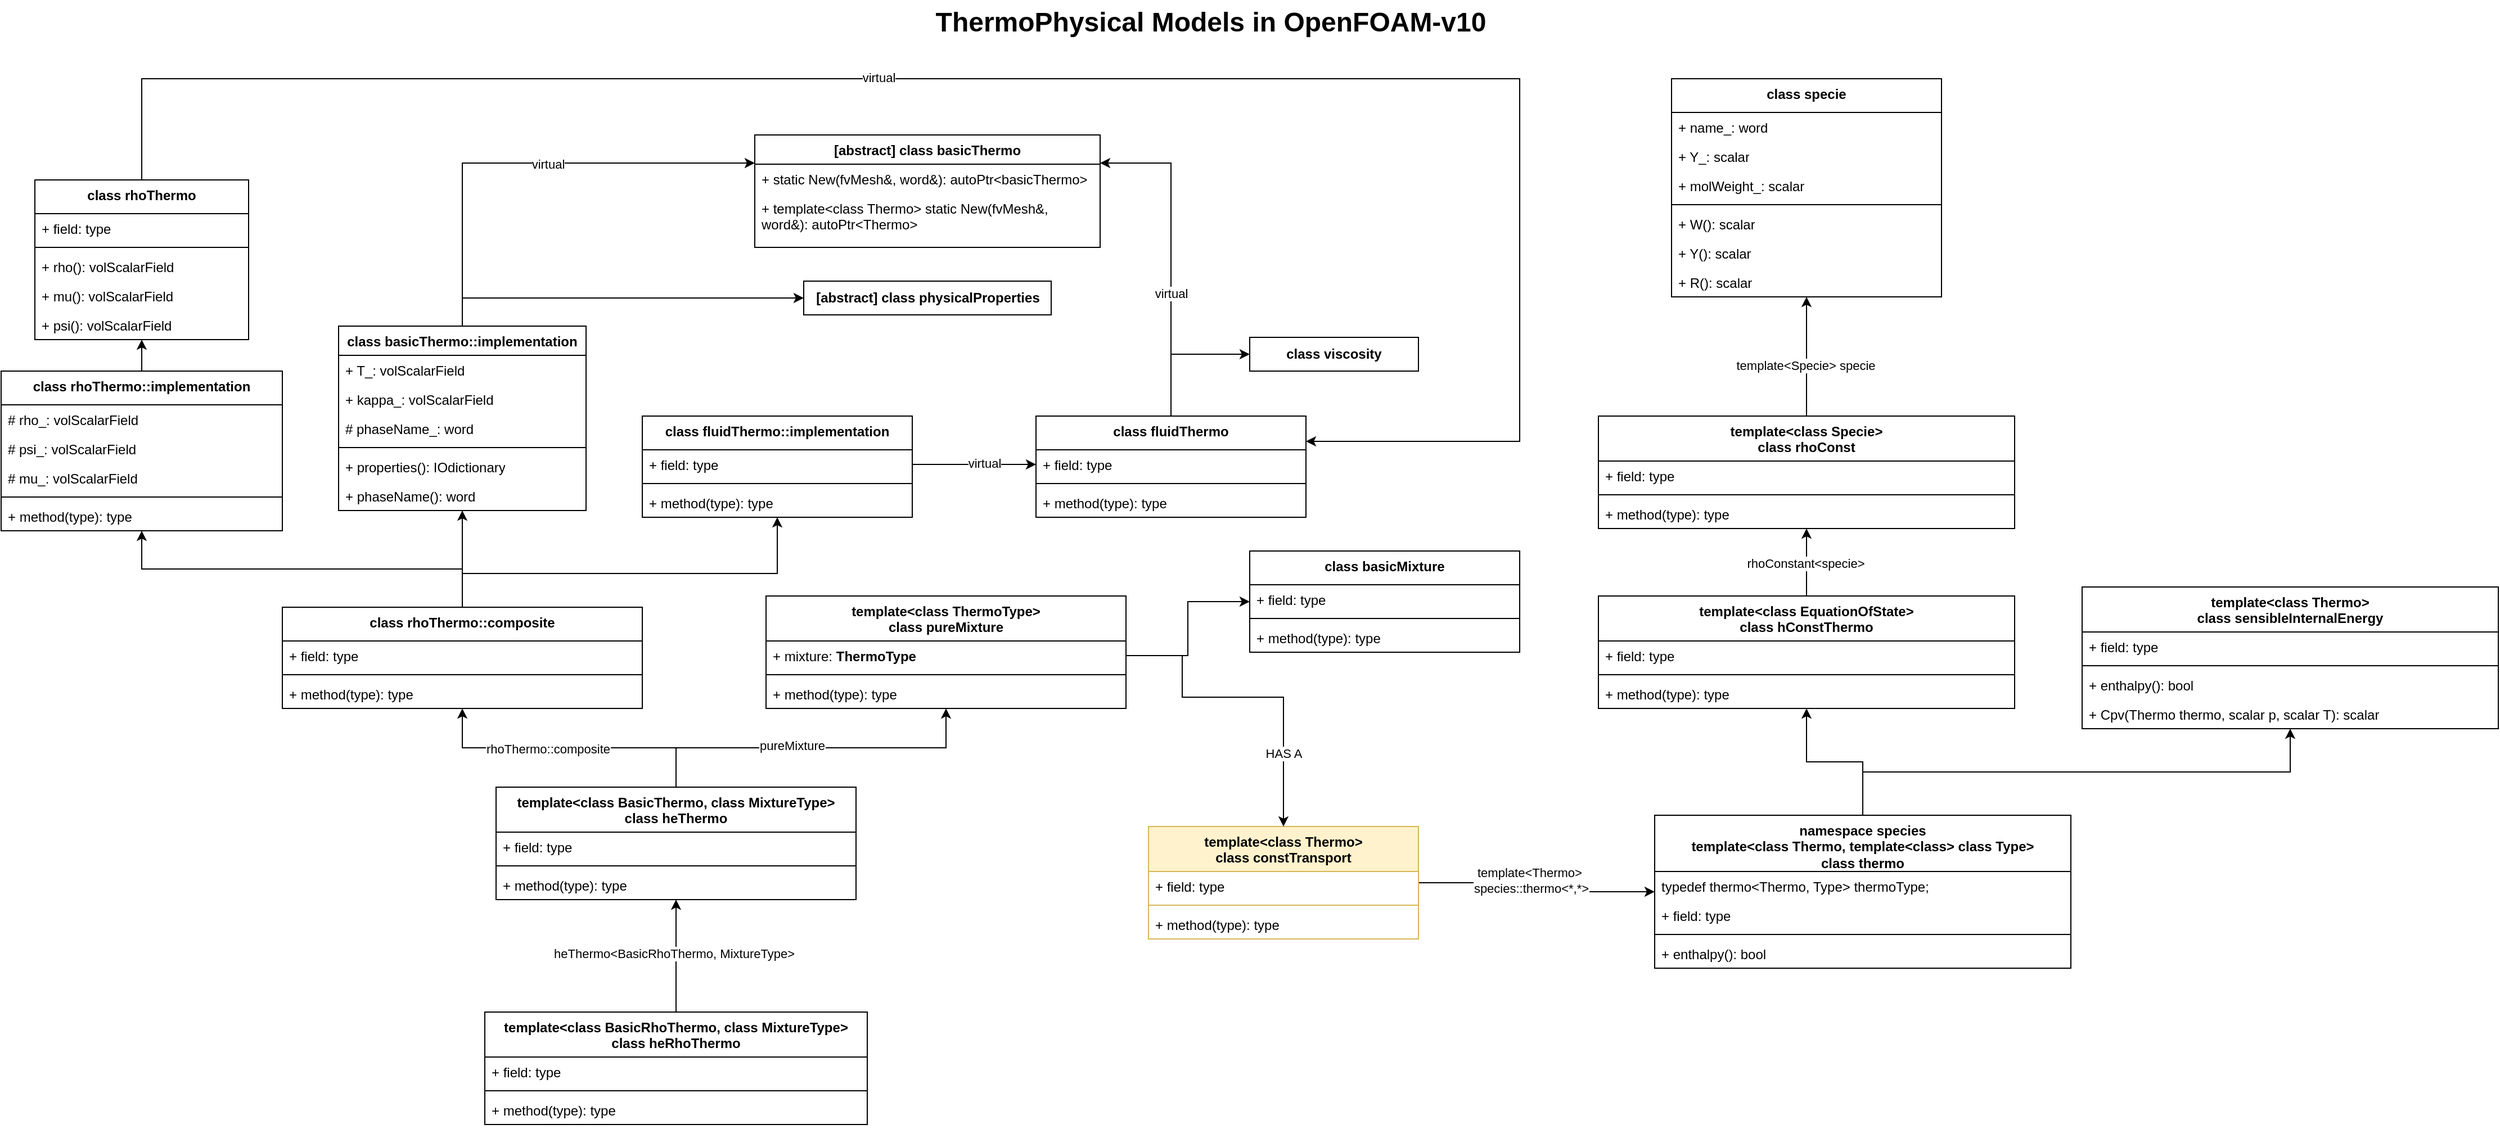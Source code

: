 <mxfile version="27.1.6" pages="2">
  <diagram name="Page-1" id="929967ad-93f9-6ef4-fab6-5d389245f69c">
    <mxGraphModel dx="3581.5" dy="999" grid="1" gridSize="10" guides="1" tooltips="1" connect="1" arrows="1" fold="1" page="1" pageScale="1.5" pageWidth="1169" pageHeight="826" background="none" math="0" shadow="0">
      <root>
        <mxCell id="0" style=";html=1;" />
        <mxCell id="1" style=";html=1;" parent="0" />
        <mxCell id="1672d66443f91eb5-23" value="ThermoPhysical Models in OpenFOAM-v10" style="text;strokeColor=none;fillColor=none;html=1;fontSize=24;fontStyle=1;verticalAlign=middle;align=center;" parent="1" vertex="1">
          <mxGeometry x="120" y="40" width="1510" height="40" as="geometry" />
        </mxCell>
        <mxCell id="pPJwcBT-VZS1vUnsElvL-1" value="[abstract] class basicThermo" style="swimlane;fontStyle=1;align=center;verticalAlign=top;childLayout=stackLayout;horizontal=1;startSize=26;horizontalStack=0;resizeParent=1;resizeParentMax=0;resizeLast=0;collapsible=1;marginBottom=0;whiteSpace=wrap;html=1;" parent="1" vertex="1">
          <mxGeometry x="470" y="160" width="307" height="100" as="geometry">
            <mxRectangle x="797" y="150" width="140" height="30" as="alternateBounds" />
          </mxGeometry>
        </mxCell>
        <mxCell id="pPJwcBT-VZS1vUnsElvL-4" value="+ static New(fvMesh&amp;amp;, word&amp;amp;): autoPtr&amp;lt;basicThermo&amp;gt;" style="text;strokeColor=none;fillColor=none;align=left;verticalAlign=top;spacingLeft=4;spacingRight=4;overflow=hidden;rotatable=0;points=[[0,0.5],[1,0.5]];portConstraint=eastwest;whiteSpace=wrap;html=1;" parent="pPJwcBT-VZS1vUnsElvL-1" vertex="1">
          <mxGeometry y="26" width="307" height="26" as="geometry" />
        </mxCell>
        <mxCell id="pPJwcBT-VZS1vUnsElvL-18" value="+ template&amp;lt;class Thermo&amp;gt; static New(fvMesh&amp;amp;, word&amp;amp;): autoPtr&amp;lt;Thermo&amp;gt;" style="text;strokeColor=none;fillColor=none;align=left;verticalAlign=top;spacingLeft=4;spacingRight=4;overflow=hidden;rotatable=0;points=[[0,0.5],[1,0.5]];portConstraint=eastwest;whiteSpace=wrap;html=1;" parent="pPJwcBT-VZS1vUnsElvL-1" vertex="1">
          <mxGeometry y="52" width="307" height="48" as="geometry" />
        </mxCell>
        <mxCell id="pPJwcBT-VZS1vUnsElvL-16" style="edgeStyle=orthogonalEdgeStyle;rounded=0;orthogonalLoop=1;jettySize=auto;html=1;exitX=0.5;exitY=0;exitDx=0;exitDy=0;entryX=0;entryY=0.5;entryDx=0;entryDy=0;" parent="1" source="pPJwcBT-VZS1vUnsElvL-8" target="pPJwcBT-VZS1vUnsElvL-15" edge="1">
          <mxGeometry relative="1" as="geometry" />
        </mxCell>
        <mxCell id="pPJwcBT-VZS1vUnsElvL-8" value="class basicThermo::implementation" style="swimlane;fontStyle=1;align=center;verticalAlign=top;childLayout=stackLayout;horizontal=1;startSize=26;horizontalStack=0;resizeParent=1;resizeParentMax=0;resizeLast=0;collapsible=1;marginBottom=0;whiteSpace=wrap;html=1;" parent="1" vertex="1">
          <mxGeometry x="100" y="330" width="220" height="164" as="geometry">
            <mxRectangle x="797" y="150" width="140" height="30" as="alternateBounds" />
          </mxGeometry>
        </mxCell>
        <mxCell id="pPJwcBT-VZS1vUnsElvL-9" value="+ T_: volScalarField" style="text;strokeColor=none;fillColor=none;align=left;verticalAlign=top;spacingLeft=4;spacingRight=4;overflow=hidden;rotatable=0;points=[[0,0.5],[1,0.5]];portConstraint=eastwest;whiteSpace=wrap;html=1;" parent="pPJwcBT-VZS1vUnsElvL-8" vertex="1">
          <mxGeometry y="26" width="220" height="26" as="geometry" />
        </mxCell>
        <mxCell id="pPJwcBT-VZS1vUnsElvL-10" value="+ kappa_: volScalarField" style="text;strokeColor=none;fillColor=none;align=left;verticalAlign=top;spacingLeft=4;spacingRight=4;overflow=hidden;rotatable=0;points=[[0,0.5],[1,0.5]];portConstraint=eastwest;whiteSpace=wrap;html=1;" parent="pPJwcBT-VZS1vUnsElvL-8" vertex="1">
          <mxGeometry y="52" width="220" height="26" as="geometry" />
        </mxCell>
        <mxCell id="pPJwcBT-VZS1vUnsElvL-11" value="# phaseName_: word" style="text;strokeColor=none;fillColor=none;align=left;verticalAlign=top;spacingLeft=4;spacingRight=4;overflow=hidden;rotatable=0;points=[[0,0.5],[1,0.5]];portConstraint=eastwest;whiteSpace=wrap;html=1;" parent="pPJwcBT-VZS1vUnsElvL-8" vertex="1">
          <mxGeometry y="78" width="220" height="26" as="geometry" />
        </mxCell>
        <mxCell id="pPJwcBT-VZS1vUnsElvL-12" value="" style="line;strokeWidth=1;fillColor=none;align=left;verticalAlign=middle;spacingTop=-1;spacingLeft=3;spacingRight=3;rotatable=0;labelPosition=right;points=[];portConstraint=eastwest;strokeColor=inherit;" parent="pPJwcBT-VZS1vUnsElvL-8" vertex="1">
          <mxGeometry y="104" width="220" height="8" as="geometry" />
        </mxCell>
        <mxCell id="pPJwcBT-VZS1vUnsElvL-13" value="+ properties(): IOdictionary" style="text;strokeColor=none;fillColor=none;align=left;verticalAlign=top;spacingLeft=4;spacingRight=4;overflow=hidden;rotatable=0;points=[[0,0.5],[1,0.5]];portConstraint=eastwest;whiteSpace=wrap;html=1;" parent="pPJwcBT-VZS1vUnsElvL-8" vertex="1">
          <mxGeometry y="112" width="220" height="26" as="geometry" />
        </mxCell>
        <mxCell id="pPJwcBT-VZS1vUnsElvL-17" value="+ phaseName(): word" style="text;strokeColor=none;fillColor=none;align=left;verticalAlign=top;spacingLeft=4;spacingRight=4;overflow=hidden;rotatable=0;points=[[0,0.5],[1,0.5]];portConstraint=eastwest;whiteSpace=wrap;html=1;" parent="pPJwcBT-VZS1vUnsElvL-8" vertex="1">
          <mxGeometry y="138" width="220" height="26" as="geometry" />
        </mxCell>
        <mxCell id="pPJwcBT-VZS1vUnsElvL-15" value="&lt;b&gt;[abstract] class physicalProperties&lt;/b&gt;" style="html=1;whiteSpace=wrap;" parent="1" vertex="1">
          <mxGeometry x="513.5" y="290" width="220" height="30" as="geometry" />
        </mxCell>
        <mxCell id="pPJwcBT-VZS1vUnsElvL-27" style="edgeStyle=orthogonalEdgeStyle;rounded=0;orthogonalLoop=1;jettySize=auto;html=1;exitX=0.5;exitY=0;exitDx=0;exitDy=0;" parent="1" source="pPJwcBT-VZS1vUnsElvL-19" target="pPJwcBT-VZS1vUnsElvL-23" edge="1">
          <mxGeometry relative="1" as="geometry" />
        </mxCell>
        <mxCell id="pPJwcBT-VZS1vUnsElvL-28" value="heThermo&amp;lt;BasicRhoThermo, MixtureType&amp;gt;" style="edgeLabel;html=1;align=center;verticalAlign=middle;resizable=0;points=[];" parent="pPJwcBT-VZS1vUnsElvL-27" vertex="1" connectable="0">
          <mxGeometry x="0.063" y="2" relative="1" as="geometry">
            <mxPoint y="1" as="offset" />
          </mxGeometry>
        </mxCell>
        <mxCell id="pPJwcBT-VZS1vUnsElvL-19" value="&lt;div&gt;template&amp;lt;class BasicRhoThermo, class MixtureType&amp;gt;&lt;/div&gt;&lt;div&gt;class heRhoThermo&lt;/div&gt;" style="swimlane;fontStyle=1;align=center;verticalAlign=top;childLayout=stackLayout;horizontal=1;startSize=40;horizontalStack=0;resizeParent=1;resizeParentMax=0;resizeLast=0;collapsible=1;marginBottom=0;whiteSpace=wrap;html=1;" parent="1" vertex="1">
          <mxGeometry x="230" y="940" width="340" height="100" as="geometry" />
        </mxCell>
        <mxCell id="pPJwcBT-VZS1vUnsElvL-20" value="+ field: type" style="text;strokeColor=none;fillColor=none;align=left;verticalAlign=top;spacingLeft=4;spacingRight=4;overflow=hidden;rotatable=0;points=[[0,0.5],[1,0.5]];portConstraint=eastwest;whiteSpace=wrap;html=1;" parent="pPJwcBT-VZS1vUnsElvL-19" vertex="1">
          <mxGeometry y="40" width="340" height="26" as="geometry" />
        </mxCell>
        <mxCell id="pPJwcBT-VZS1vUnsElvL-21" value="" style="line;strokeWidth=1;fillColor=none;align=left;verticalAlign=middle;spacingTop=-1;spacingLeft=3;spacingRight=3;rotatable=0;labelPosition=right;points=[];portConstraint=eastwest;strokeColor=inherit;" parent="pPJwcBT-VZS1vUnsElvL-19" vertex="1">
          <mxGeometry y="66" width="340" height="8" as="geometry" />
        </mxCell>
        <mxCell id="pPJwcBT-VZS1vUnsElvL-22" value="+ method(type): type" style="text;strokeColor=none;fillColor=none;align=left;verticalAlign=top;spacingLeft=4;spacingRight=4;overflow=hidden;rotatable=0;points=[[0,0.5],[1,0.5]];portConstraint=eastwest;whiteSpace=wrap;html=1;" parent="pPJwcBT-VZS1vUnsElvL-19" vertex="1">
          <mxGeometry y="74" width="340" height="26" as="geometry" />
        </mxCell>
        <mxCell id="pPJwcBT-VZS1vUnsElvL-33" style="edgeStyle=orthogonalEdgeStyle;rounded=0;orthogonalLoop=1;jettySize=auto;html=1;exitX=0.5;exitY=0;exitDx=0;exitDy=0;" parent="1" source="pPJwcBT-VZS1vUnsElvL-23" target="pPJwcBT-VZS1vUnsElvL-29" edge="1">
          <mxGeometry relative="1" as="geometry" />
        </mxCell>
        <mxCell id="pPJwcBT-VZS1vUnsElvL-34" value="pureMixture" style="edgeLabel;html=1;align=center;verticalAlign=middle;resizable=0;points=[];" parent="pPJwcBT-VZS1vUnsElvL-33" vertex="1" connectable="0">
          <mxGeometry x="-0.111" y="2" relative="1" as="geometry">
            <mxPoint as="offset" />
          </mxGeometry>
        </mxCell>
        <mxCell id="pPJwcBT-VZS1vUnsElvL-39" style="edgeStyle=orthogonalEdgeStyle;rounded=0;orthogonalLoop=1;jettySize=auto;html=1;exitX=0.5;exitY=0;exitDx=0;exitDy=0;" parent="1" source="pPJwcBT-VZS1vUnsElvL-23" target="pPJwcBT-VZS1vUnsElvL-35" edge="1">
          <mxGeometry relative="1" as="geometry" />
        </mxCell>
        <mxCell id="pPJwcBT-VZS1vUnsElvL-40" value="rhoThermo::composite" style="edgeLabel;html=1;align=center;verticalAlign=middle;resizable=0;points=[];" parent="pPJwcBT-VZS1vUnsElvL-39" vertex="1" connectable="0">
          <mxGeometry x="0.147" y="1" relative="1" as="geometry">
            <mxPoint as="offset" />
          </mxGeometry>
        </mxCell>
        <mxCell id="pPJwcBT-VZS1vUnsElvL-23" value="&lt;div&gt;template&amp;lt;class BasicThermo, class MixtureType&amp;gt;&lt;/div&gt;&lt;div&gt;class heThermo&lt;/div&gt;" style="swimlane;fontStyle=1;align=center;verticalAlign=top;childLayout=stackLayout;horizontal=1;startSize=40;horizontalStack=0;resizeParent=1;resizeParentMax=0;resizeLast=0;collapsible=1;marginBottom=0;whiteSpace=wrap;html=1;" parent="1" vertex="1">
          <mxGeometry x="240" y="740" width="320" height="100" as="geometry" />
        </mxCell>
        <mxCell id="pPJwcBT-VZS1vUnsElvL-24" value="+ field: type" style="text;strokeColor=none;fillColor=none;align=left;verticalAlign=top;spacingLeft=4;spacingRight=4;overflow=hidden;rotatable=0;points=[[0,0.5],[1,0.5]];portConstraint=eastwest;whiteSpace=wrap;html=1;" parent="pPJwcBT-VZS1vUnsElvL-23" vertex="1">
          <mxGeometry y="40" width="320" height="26" as="geometry" />
        </mxCell>
        <mxCell id="pPJwcBT-VZS1vUnsElvL-25" value="" style="line;strokeWidth=1;fillColor=none;align=left;verticalAlign=middle;spacingTop=-1;spacingLeft=3;spacingRight=3;rotatable=0;labelPosition=right;points=[];portConstraint=eastwest;strokeColor=inherit;" parent="pPJwcBT-VZS1vUnsElvL-23" vertex="1">
          <mxGeometry y="66" width="320" height="8" as="geometry" />
        </mxCell>
        <mxCell id="pPJwcBT-VZS1vUnsElvL-26" value="+ method(type): type" style="text;strokeColor=none;fillColor=none;align=left;verticalAlign=top;spacingLeft=4;spacingRight=4;overflow=hidden;rotatable=0;points=[[0,0.5],[1,0.5]];portConstraint=eastwest;whiteSpace=wrap;html=1;" parent="pPJwcBT-VZS1vUnsElvL-23" vertex="1">
          <mxGeometry y="74" width="320" height="26" as="geometry" />
        </mxCell>
        <mxCell id="pPJwcBT-VZS1vUnsElvL-29" value="&lt;div&gt;template&amp;lt;class ThermoType&amp;gt;&lt;/div&gt;&lt;div&gt;class pureMixture&lt;/div&gt;" style="swimlane;fontStyle=1;align=center;verticalAlign=top;childLayout=stackLayout;horizontal=1;startSize=40;horizontalStack=0;resizeParent=1;resizeParentMax=0;resizeLast=0;collapsible=1;marginBottom=0;whiteSpace=wrap;html=1;" parent="1" vertex="1">
          <mxGeometry x="480" y="570" width="320" height="100" as="geometry" />
        </mxCell>
        <mxCell id="pPJwcBT-VZS1vUnsElvL-30" value="+ mixture: &lt;b&gt;ThermoType&lt;/b&gt;" style="text;strokeColor=none;fillColor=none;align=left;verticalAlign=top;spacingLeft=4;spacingRight=4;overflow=hidden;rotatable=0;points=[[0,0.5],[1,0.5]];portConstraint=eastwest;whiteSpace=wrap;html=1;" parent="pPJwcBT-VZS1vUnsElvL-29" vertex="1">
          <mxGeometry y="40" width="320" height="26" as="geometry" />
        </mxCell>
        <mxCell id="pPJwcBT-VZS1vUnsElvL-31" value="" style="line;strokeWidth=1;fillColor=none;align=left;verticalAlign=middle;spacingTop=-1;spacingLeft=3;spacingRight=3;rotatable=0;labelPosition=right;points=[];portConstraint=eastwest;strokeColor=inherit;" parent="pPJwcBT-VZS1vUnsElvL-29" vertex="1">
          <mxGeometry y="66" width="320" height="8" as="geometry" />
        </mxCell>
        <mxCell id="pPJwcBT-VZS1vUnsElvL-32" value="+ method(type): type" style="text;strokeColor=none;fillColor=none;align=left;verticalAlign=top;spacingLeft=4;spacingRight=4;overflow=hidden;rotatable=0;points=[[0,0.5],[1,0.5]];portConstraint=eastwest;whiteSpace=wrap;html=1;" parent="pPJwcBT-VZS1vUnsElvL-29" vertex="1">
          <mxGeometry y="74" width="320" height="26" as="geometry" />
        </mxCell>
        <mxCell id="pPJwcBT-VZS1vUnsElvL-50" value="" style="edgeStyle=orthogonalEdgeStyle;rounded=0;orthogonalLoop=1;jettySize=auto;html=1;" parent="1" source="pPJwcBT-VZS1vUnsElvL-35" target="pPJwcBT-VZS1vUnsElvL-8" edge="1">
          <mxGeometry relative="1" as="geometry">
            <mxPoint x="210" y="500.0" as="targetPoint" />
          </mxGeometry>
        </mxCell>
        <mxCell id="pPJwcBT-VZS1vUnsElvL-65" style="edgeStyle=orthogonalEdgeStyle;rounded=0;orthogonalLoop=1;jettySize=auto;html=1;exitX=0.5;exitY=0;exitDx=0;exitDy=0;" parent="1" source="pPJwcBT-VZS1vUnsElvL-35" target="pPJwcBT-VZS1vUnsElvL-61" edge="1">
          <mxGeometry relative="1" as="geometry" />
        </mxCell>
        <mxCell id="pPJwcBT-VZS1vUnsElvL-92" style="edgeStyle=orthogonalEdgeStyle;rounded=0;orthogonalLoop=1;jettySize=auto;html=1;exitX=0.5;exitY=0;exitDx=0;exitDy=0;" parent="1" source="pPJwcBT-VZS1vUnsElvL-35" target="pPJwcBT-VZS1vUnsElvL-57" edge="1">
          <mxGeometry relative="1" as="geometry">
            <Array as="points">
              <mxPoint x="210" y="550" />
              <mxPoint x="490" y="550" />
            </Array>
          </mxGeometry>
        </mxCell>
        <mxCell id="pPJwcBT-VZS1vUnsElvL-35" value="&lt;div&gt;&lt;span style=&quot;background-color: transparent; color: light-dark(rgb(0, 0, 0), rgb(255, 255, 255));&quot;&gt;class rhoThermo::composite&lt;/span&gt;&lt;/div&gt;" style="swimlane;fontStyle=1;align=center;verticalAlign=top;childLayout=stackLayout;horizontal=1;startSize=30;horizontalStack=0;resizeParent=1;resizeParentMax=0;resizeLast=0;collapsible=1;marginBottom=0;whiteSpace=wrap;html=1;" parent="1" vertex="1">
          <mxGeometry x="50" y="580" width="320" height="90" as="geometry" />
        </mxCell>
        <mxCell id="pPJwcBT-VZS1vUnsElvL-36" value="+ field: type" style="text;strokeColor=none;fillColor=none;align=left;verticalAlign=top;spacingLeft=4;spacingRight=4;overflow=hidden;rotatable=0;points=[[0,0.5],[1,0.5]];portConstraint=eastwest;whiteSpace=wrap;html=1;" parent="pPJwcBT-VZS1vUnsElvL-35" vertex="1">
          <mxGeometry y="30" width="320" height="26" as="geometry" />
        </mxCell>
        <mxCell id="pPJwcBT-VZS1vUnsElvL-37" value="" style="line;strokeWidth=1;fillColor=none;align=left;verticalAlign=middle;spacingTop=-1;spacingLeft=3;spacingRight=3;rotatable=0;labelPosition=right;points=[];portConstraint=eastwest;strokeColor=inherit;" parent="pPJwcBT-VZS1vUnsElvL-35" vertex="1">
          <mxGeometry y="56" width="320" height="8" as="geometry" />
        </mxCell>
        <mxCell id="pPJwcBT-VZS1vUnsElvL-38" value="+ method(type): type" style="text;strokeColor=none;fillColor=none;align=left;verticalAlign=top;spacingLeft=4;spacingRight=4;overflow=hidden;rotatable=0;points=[[0,0.5],[1,0.5]];portConstraint=eastwest;whiteSpace=wrap;html=1;" parent="pPJwcBT-VZS1vUnsElvL-35" vertex="1">
          <mxGeometry y="64" width="320" height="26" as="geometry" />
        </mxCell>
        <mxCell id="pPJwcBT-VZS1vUnsElvL-57" value="&lt;div&gt;&lt;span style=&quot;background-color: transparent; color: light-dark(rgb(0, 0, 0), rgb(255, 255, 255));&quot;&gt;class fluidThermo::implementation&lt;/span&gt;&lt;/div&gt;" style="swimlane;fontStyle=1;align=center;verticalAlign=top;childLayout=stackLayout;horizontal=1;startSize=30;horizontalStack=0;resizeParent=1;resizeParentMax=0;resizeLast=0;collapsible=1;marginBottom=0;whiteSpace=wrap;html=1;" parent="1" vertex="1">
          <mxGeometry x="370" y="410" width="240" height="90" as="geometry" />
        </mxCell>
        <mxCell id="pPJwcBT-VZS1vUnsElvL-58" value="+ field: type" style="text;strokeColor=none;fillColor=none;align=left;verticalAlign=top;spacingLeft=4;spacingRight=4;overflow=hidden;rotatable=0;points=[[0,0.5],[1,0.5]];portConstraint=eastwest;whiteSpace=wrap;html=1;" parent="pPJwcBT-VZS1vUnsElvL-57" vertex="1">
          <mxGeometry y="30" width="240" height="26" as="geometry" />
        </mxCell>
        <mxCell id="pPJwcBT-VZS1vUnsElvL-59" value="" style="line;strokeWidth=1;fillColor=none;align=left;verticalAlign=middle;spacingTop=-1;spacingLeft=3;spacingRight=3;rotatable=0;labelPosition=right;points=[];portConstraint=eastwest;strokeColor=inherit;" parent="pPJwcBT-VZS1vUnsElvL-57" vertex="1">
          <mxGeometry y="56" width="240" height="8" as="geometry" />
        </mxCell>
        <mxCell id="pPJwcBT-VZS1vUnsElvL-60" value="+ method(type): type" style="text;strokeColor=none;fillColor=none;align=left;verticalAlign=top;spacingLeft=4;spacingRight=4;overflow=hidden;rotatable=0;points=[[0,0.5],[1,0.5]];portConstraint=eastwest;whiteSpace=wrap;html=1;" parent="pPJwcBT-VZS1vUnsElvL-57" vertex="1">
          <mxGeometry y="64" width="240" height="26" as="geometry" />
        </mxCell>
        <mxCell id="pPJwcBT-VZS1vUnsElvL-70" value="" style="edgeStyle=orthogonalEdgeStyle;rounded=0;orthogonalLoop=1;jettySize=auto;html=1;" parent="1" source="pPJwcBT-VZS1vUnsElvL-61" target="pPJwcBT-VZS1vUnsElvL-66" edge="1">
          <mxGeometry relative="1" as="geometry" />
        </mxCell>
        <mxCell id="pPJwcBT-VZS1vUnsElvL-61" value="&lt;div&gt;&lt;span style=&quot;background-color: transparent; color: light-dark(rgb(0, 0, 0), rgb(255, 255, 255));&quot;&gt;class rhoThermo::implementation&lt;/span&gt;&lt;/div&gt;" style="swimlane;fontStyle=1;align=center;verticalAlign=top;childLayout=stackLayout;horizontal=1;startSize=30;horizontalStack=0;resizeParent=1;resizeParentMax=0;resizeLast=0;collapsible=1;marginBottom=0;whiteSpace=wrap;html=1;" parent="1" vertex="1">
          <mxGeometry x="-200" y="370" width="250" height="142" as="geometry" />
        </mxCell>
        <mxCell id="pPJwcBT-VZS1vUnsElvL-73" value="# rho_: volScalarField" style="text;strokeColor=none;fillColor=none;align=left;verticalAlign=top;spacingLeft=4;spacingRight=4;overflow=hidden;rotatable=0;points=[[0,0.5],[1,0.5]];portConstraint=eastwest;whiteSpace=wrap;html=1;" parent="pPJwcBT-VZS1vUnsElvL-61" vertex="1">
          <mxGeometry y="30" width="250" height="26" as="geometry" />
        </mxCell>
        <mxCell id="pPJwcBT-VZS1vUnsElvL-74" value="# psi_: volScalarField" style="text;strokeColor=none;fillColor=none;align=left;verticalAlign=top;spacingLeft=4;spacingRight=4;overflow=hidden;rotatable=0;points=[[0,0.5],[1,0.5]];portConstraint=eastwest;whiteSpace=wrap;html=1;" parent="pPJwcBT-VZS1vUnsElvL-61" vertex="1">
          <mxGeometry y="56" width="250" height="26" as="geometry" />
        </mxCell>
        <mxCell id="pPJwcBT-VZS1vUnsElvL-62" value="# mu_: volScalarField" style="text;strokeColor=none;fillColor=none;align=left;verticalAlign=top;spacingLeft=4;spacingRight=4;overflow=hidden;rotatable=0;points=[[0,0.5],[1,0.5]];portConstraint=eastwest;whiteSpace=wrap;html=1;" parent="pPJwcBT-VZS1vUnsElvL-61" vertex="1">
          <mxGeometry y="82" width="250" height="26" as="geometry" />
        </mxCell>
        <mxCell id="pPJwcBT-VZS1vUnsElvL-63" value="" style="line;strokeWidth=1;fillColor=none;align=left;verticalAlign=middle;spacingTop=-1;spacingLeft=3;spacingRight=3;rotatable=0;labelPosition=right;points=[];portConstraint=eastwest;strokeColor=inherit;" parent="pPJwcBT-VZS1vUnsElvL-61" vertex="1">
          <mxGeometry y="108" width="250" height="8" as="geometry" />
        </mxCell>
        <mxCell id="pPJwcBT-VZS1vUnsElvL-64" value="+ method(type): type" style="text;strokeColor=none;fillColor=none;align=left;verticalAlign=top;spacingLeft=4;spacingRight=4;overflow=hidden;rotatable=0;points=[[0,0.5],[1,0.5]];portConstraint=eastwest;whiteSpace=wrap;html=1;" parent="pPJwcBT-VZS1vUnsElvL-61" vertex="1">
          <mxGeometry y="116" width="250" height="26" as="geometry" />
        </mxCell>
        <mxCell id="pPJwcBT-VZS1vUnsElvL-90" style="edgeStyle=orthogonalEdgeStyle;rounded=0;orthogonalLoop=1;jettySize=auto;html=1;exitX=0.5;exitY=0;exitDx=0;exitDy=0;entryX=1;entryY=0.25;entryDx=0;entryDy=0;" parent="1" source="pPJwcBT-VZS1vUnsElvL-66" target="pPJwcBT-VZS1vUnsElvL-77" edge="1">
          <mxGeometry relative="1" as="geometry">
            <Array as="points">
              <mxPoint x="-75" y="110" />
              <mxPoint x="1150" y="110" />
              <mxPoint x="1150" y="432" />
            </Array>
          </mxGeometry>
        </mxCell>
        <mxCell id="pPJwcBT-VZS1vUnsElvL-91" value="virtual" style="edgeLabel;html=1;align=center;verticalAlign=middle;resizable=0;points=[];" parent="pPJwcBT-VZS1vUnsElvL-90" vertex="1" connectable="0">
          <mxGeometry x="-0.185" y="1" relative="1" as="geometry">
            <mxPoint as="offset" />
          </mxGeometry>
        </mxCell>
        <mxCell id="pPJwcBT-VZS1vUnsElvL-66" value="&lt;div&gt;&lt;span style=&quot;background-color: transparent; color: light-dark(rgb(0, 0, 0), rgb(255, 255, 255));&quot;&gt;class rhoThermo&lt;/span&gt;&lt;/div&gt;" style="swimlane;fontStyle=1;align=center;verticalAlign=top;childLayout=stackLayout;horizontal=1;startSize=30;horizontalStack=0;resizeParent=1;resizeParentMax=0;resizeLast=0;collapsible=1;marginBottom=0;whiteSpace=wrap;html=1;" parent="1" vertex="1">
          <mxGeometry x="-170" y="200" width="190" height="142" as="geometry" />
        </mxCell>
        <mxCell id="pPJwcBT-VZS1vUnsElvL-67" value="+ field: type" style="text;strokeColor=none;fillColor=none;align=left;verticalAlign=top;spacingLeft=4;spacingRight=4;overflow=hidden;rotatable=0;points=[[0,0.5],[1,0.5]];portConstraint=eastwest;whiteSpace=wrap;html=1;" parent="pPJwcBT-VZS1vUnsElvL-66" vertex="1">
          <mxGeometry y="30" width="190" height="26" as="geometry" />
        </mxCell>
        <mxCell id="pPJwcBT-VZS1vUnsElvL-68" value="" style="line;strokeWidth=1;fillColor=none;align=left;verticalAlign=middle;spacingTop=-1;spacingLeft=3;spacingRight=3;rotatable=0;labelPosition=right;points=[];portConstraint=eastwest;strokeColor=inherit;" parent="pPJwcBT-VZS1vUnsElvL-66" vertex="1">
          <mxGeometry y="56" width="190" height="8" as="geometry" />
        </mxCell>
        <mxCell id="pPJwcBT-VZS1vUnsElvL-69" value="+ rho(): volScalarField" style="text;strokeColor=none;fillColor=none;align=left;verticalAlign=top;spacingLeft=4;spacingRight=4;overflow=hidden;rotatable=0;points=[[0,0.5],[1,0.5]];portConstraint=eastwest;whiteSpace=wrap;html=1;" parent="pPJwcBT-VZS1vUnsElvL-66" vertex="1">
          <mxGeometry y="64" width="190" height="26" as="geometry" />
        </mxCell>
        <mxCell id="pPJwcBT-VZS1vUnsElvL-71" value="+ mu(): volScalarField" style="text;strokeColor=none;fillColor=none;align=left;verticalAlign=top;spacingLeft=4;spacingRight=4;overflow=hidden;rotatable=0;points=[[0,0.5],[1,0.5]];portConstraint=eastwest;whiteSpace=wrap;html=1;" parent="pPJwcBT-VZS1vUnsElvL-66" vertex="1">
          <mxGeometry y="90" width="190" height="26" as="geometry" />
        </mxCell>
        <mxCell id="pPJwcBT-VZS1vUnsElvL-72" value="+ psi(): volScalarField" style="text;strokeColor=none;fillColor=none;align=left;verticalAlign=top;spacingLeft=4;spacingRight=4;overflow=hidden;rotatable=0;points=[[0,0.5],[1,0.5]];portConstraint=eastwest;whiteSpace=wrap;html=1;" parent="pPJwcBT-VZS1vUnsElvL-66" vertex="1">
          <mxGeometry y="116" width="190" height="26" as="geometry" />
        </mxCell>
        <mxCell id="pPJwcBT-VZS1vUnsElvL-75" style="edgeStyle=orthogonalEdgeStyle;rounded=0;orthogonalLoop=1;jettySize=auto;html=1;exitX=0.5;exitY=0;exitDx=0;exitDy=0;entryX=0;entryY=0.25;entryDx=0;entryDy=0;" parent="1" source="pPJwcBT-VZS1vUnsElvL-8" target="pPJwcBT-VZS1vUnsElvL-1" edge="1">
          <mxGeometry relative="1" as="geometry" />
        </mxCell>
        <mxCell id="pPJwcBT-VZS1vUnsElvL-76" value="virtual" style="edgeLabel;html=1;align=center;verticalAlign=middle;resizable=0;points=[];" parent="pPJwcBT-VZS1vUnsElvL-75" vertex="1" connectable="0">
          <mxGeometry x="0.083" y="-5" relative="1" as="geometry">
            <mxPoint x="1" y="-4" as="offset" />
          </mxGeometry>
        </mxCell>
        <mxCell id="pPJwcBT-VZS1vUnsElvL-83" style="edgeStyle=orthogonalEdgeStyle;rounded=0;orthogonalLoop=1;jettySize=auto;html=1;exitX=0.5;exitY=0;exitDx=0;exitDy=0;entryX=1;entryY=0.25;entryDx=0;entryDy=0;" parent="1" source="pPJwcBT-VZS1vUnsElvL-77" target="pPJwcBT-VZS1vUnsElvL-1" edge="1">
          <mxGeometry relative="1" as="geometry" />
        </mxCell>
        <mxCell id="pPJwcBT-VZS1vUnsElvL-84" value="virtual" style="edgeLabel;html=1;align=center;verticalAlign=middle;resizable=0;points=[];" parent="pPJwcBT-VZS1vUnsElvL-83" vertex="1" connectable="0">
          <mxGeometry x="-0.232" relative="1" as="geometry">
            <mxPoint y="1" as="offset" />
          </mxGeometry>
        </mxCell>
        <mxCell id="pPJwcBT-VZS1vUnsElvL-89" style="edgeStyle=orthogonalEdgeStyle;rounded=0;orthogonalLoop=1;jettySize=auto;html=1;exitX=0.5;exitY=0;exitDx=0;exitDy=0;entryX=0;entryY=0.5;entryDx=0;entryDy=0;" parent="1" source="pPJwcBT-VZS1vUnsElvL-77" target="pPJwcBT-VZS1vUnsElvL-86" edge="1">
          <mxGeometry relative="1" as="geometry" />
        </mxCell>
        <mxCell id="pPJwcBT-VZS1vUnsElvL-77" value="&lt;div&gt;&lt;span style=&quot;background-color: transparent; color: light-dark(rgb(0, 0, 0), rgb(255, 255, 255));&quot;&gt;class fluidThermo&lt;/span&gt;&lt;/div&gt;" style="swimlane;fontStyle=1;align=center;verticalAlign=top;childLayout=stackLayout;horizontal=1;startSize=30;horizontalStack=0;resizeParent=1;resizeParentMax=0;resizeLast=0;collapsible=1;marginBottom=0;whiteSpace=wrap;html=1;" parent="1" vertex="1">
          <mxGeometry x="720" y="410" width="240" height="90" as="geometry" />
        </mxCell>
        <mxCell id="pPJwcBT-VZS1vUnsElvL-78" value="+ field: type" style="text;strokeColor=none;fillColor=none;align=left;verticalAlign=top;spacingLeft=4;spacingRight=4;overflow=hidden;rotatable=0;points=[[0,0.5],[1,0.5]];portConstraint=eastwest;whiteSpace=wrap;html=1;" parent="pPJwcBT-VZS1vUnsElvL-77" vertex="1">
          <mxGeometry y="30" width="240" height="26" as="geometry" />
        </mxCell>
        <mxCell id="pPJwcBT-VZS1vUnsElvL-79" value="" style="line;strokeWidth=1;fillColor=none;align=left;verticalAlign=middle;spacingTop=-1;spacingLeft=3;spacingRight=3;rotatable=0;labelPosition=right;points=[];portConstraint=eastwest;strokeColor=inherit;" parent="pPJwcBT-VZS1vUnsElvL-77" vertex="1">
          <mxGeometry y="56" width="240" height="8" as="geometry" />
        </mxCell>
        <mxCell id="pPJwcBT-VZS1vUnsElvL-80" value="+ method(type): type" style="text;strokeColor=none;fillColor=none;align=left;verticalAlign=top;spacingLeft=4;spacingRight=4;overflow=hidden;rotatable=0;points=[[0,0.5],[1,0.5]];portConstraint=eastwest;whiteSpace=wrap;html=1;" parent="pPJwcBT-VZS1vUnsElvL-77" vertex="1">
          <mxGeometry y="64" width="240" height="26" as="geometry" />
        </mxCell>
        <mxCell id="pPJwcBT-VZS1vUnsElvL-81" style="edgeStyle=orthogonalEdgeStyle;rounded=0;orthogonalLoop=1;jettySize=auto;html=1;exitX=1;exitY=0.5;exitDx=0;exitDy=0;entryX=0;entryY=0.5;entryDx=0;entryDy=0;" parent="1" source="pPJwcBT-VZS1vUnsElvL-58" target="pPJwcBT-VZS1vUnsElvL-78" edge="1">
          <mxGeometry relative="1" as="geometry" />
        </mxCell>
        <mxCell id="pPJwcBT-VZS1vUnsElvL-82" value="virtual" style="edgeLabel;html=1;align=center;verticalAlign=middle;resizable=0;points=[];" parent="pPJwcBT-VZS1vUnsElvL-81" vertex="1" connectable="0">
          <mxGeometry x="0.161" y="1" relative="1" as="geometry">
            <mxPoint as="offset" />
          </mxGeometry>
        </mxCell>
        <mxCell id="pPJwcBT-VZS1vUnsElvL-86" value="&lt;b&gt;class viscosity&lt;/b&gt;" style="html=1;whiteSpace=wrap;" parent="1" vertex="1">
          <mxGeometry x="910" y="340" width="150" height="30" as="geometry" />
        </mxCell>
        <mxCell id="pPJwcBT-VZS1vUnsElvL-97" value="&lt;div&gt;&lt;span style=&quot;background-color: transparent; color: light-dark(rgb(0, 0, 0), rgb(255, 255, 255));&quot;&gt;class basicMixture&lt;/span&gt;&lt;/div&gt;" style="swimlane;fontStyle=1;align=center;verticalAlign=top;childLayout=stackLayout;horizontal=1;startSize=30;horizontalStack=0;resizeParent=1;resizeParentMax=0;resizeLast=0;collapsible=1;marginBottom=0;whiteSpace=wrap;html=1;" parent="1" vertex="1">
          <mxGeometry x="910" y="530" width="240" height="90" as="geometry" />
        </mxCell>
        <mxCell id="pPJwcBT-VZS1vUnsElvL-98" value="+ field: type" style="text;strokeColor=none;fillColor=none;align=left;verticalAlign=top;spacingLeft=4;spacingRight=4;overflow=hidden;rotatable=0;points=[[0,0.5],[1,0.5]];portConstraint=eastwest;whiteSpace=wrap;html=1;" parent="pPJwcBT-VZS1vUnsElvL-97" vertex="1">
          <mxGeometry y="30" width="240" height="26" as="geometry" />
        </mxCell>
        <mxCell id="pPJwcBT-VZS1vUnsElvL-99" value="" style="line;strokeWidth=1;fillColor=none;align=left;verticalAlign=middle;spacingTop=-1;spacingLeft=3;spacingRight=3;rotatable=0;labelPosition=right;points=[];portConstraint=eastwest;strokeColor=inherit;" parent="pPJwcBT-VZS1vUnsElvL-97" vertex="1">
          <mxGeometry y="56" width="240" height="8" as="geometry" />
        </mxCell>
        <mxCell id="pPJwcBT-VZS1vUnsElvL-100" value="+ method(type): type" style="text;strokeColor=none;fillColor=none;align=left;verticalAlign=top;spacingLeft=4;spacingRight=4;overflow=hidden;rotatable=0;points=[[0,0.5],[1,0.5]];portConstraint=eastwest;whiteSpace=wrap;html=1;" parent="pPJwcBT-VZS1vUnsElvL-97" vertex="1">
          <mxGeometry y="64" width="240" height="26" as="geometry" />
        </mxCell>
        <mxCell id="pPJwcBT-VZS1vUnsElvL-117" value="" style="edgeStyle=orthogonalEdgeStyle;rounded=0;orthogonalLoop=1;jettySize=auto;html=1;" parent="1" source="pPJwcBT-VZS1vUnsElvL-101" target="pPJwcBT-VZS1vUnsElvL-113" edge="1">
          <mxGeometry relative="1" as="geometry" />
        </mxCell>
        <mxCell id="pPJwcBT-VZS1vUnsElvL-118" value="template&amp;lt;Thermo&amp;gt;&amp;nbsp;&lt;div&gt;species::thermo&amp;lt;*,*&amp;gt;&lt;/div&gt;" style="edgeLabel;html=1;align=center;verticalAlign=middle;resizable=0;points=[];" parent="pPJwcBT-VZS1vUnsElvL-117" vertex="1" connectable="0">
          <mxGeometry x="-0.088" y="2" relative="1" as="geometry">
            <mxPoint as="offset" />
          </mxGeometry>
        </mxCell>
        <mxCell id="pPJwcBT-VZS1vUnsElvL-101" value="template&amp;lt;class Thermo&amp;gt;&lt;div&gt;class constTransport&lt;/div&gt;" style="swimlane;fontStyle=1;align=center;verticalAlign=top;childLayout=stackLayout;horizontal=1;startSize=40;horizontalStack=0;resizeParent=1;resizeParentMax=0;resizeLast=0;collapsible=1;marginBottom=0;whiteSpace=wrap;html=1;fillColor=#fff2cc;strokeColor=#d6b656;" parent="1" vertex="1">
          <mxGeometry x="820" y="775" width="240" height="100" as="geometry" />
        </mxCell>
        <mxCell id="pPJwcBT-VZS1vUnsElvL-102" value="+ field: type" style="text;strokeColor=none;fillColor=none;align=left;verticalAlign=top;spacingLeft=4;spacingRight=4;overflow=hidden;rotatable=0;points=[[0,0.5],[1,0.5]];portConstraint=eastwest;whiteSpace=wrap;html=1;" parent="pPJwcBT-VZS1vUnsElvL-101" vertex="1">
          <mxGeometry y="40" width="240" height="26" as="geometry" />
        </mxCell>
        <mxCell id="pPJwcBT-VZS1vUnsElvL-103" value="" style="line;strokeWidth=1;fillColor=none;align=left;verticalAlign=middle;spacingTop=-1;spacingLeft=3;spacingRight=3;rotatable=0;labelPosition=right;points=[];portConstraint=eastwest;strokeColor=inherit;" parent="pPJwcBT-VZS1vUnsElvL-101" vertex="1">
          <mxGeometry y="66" width="240" height="8" as="geometry" />
        </mxCell>
        <mxCell id="pPJwcBT-VZS1vUnsElvL-104" value="+ method(type): type" style="text;strokeColor=none;fillColor=none;align=left;verticalAlign=top;spacingLeft=4;spacingRight=4;overflow=hidden;rotatable=0;points=[[0,0.5],[1,0.5]];portConstraint=eastwest;whiteSpace=wrap;html=1;" parent="pPJwcBT-VZS1vUnsElvL-101" vertex="1">
          <mxGeometry y="74" width="240" height="26" as="geometry" />
        </mxCell>
        <mxCell id="pPJwcBT-VZS1vUnsElvL-105" style="edgeStyle=orthogonalEdgeStyle;rounded=0;orthogonalLoop=1;jettySize=auto;html=1;entryX=0.5;entryY=0;entryDx=0;entryDy=0;exitX=1;exitY=0.5;exitDx=0;exitDy=0;" parent="1" source="pPJwcBT-VZS1vUnsElvL-30" target="pPJwcBT-VZS1vUnsElvL-101" edge="1">
          <mxGeometry relative="1" as="geometry">
            <Array as="points">
              <mxPoint x="850" y="623" />
              <mxPoint x="850" y="660" />
              <mxPoint x="940" y="660" />
            </Array>
          </mxGeometry>
        </mxCell>
        <mxCell id="pPJwcBT-VZS1vUnsElvL-110" value="HAS A" style="edgeLabel;html=1;align=center;verticalAlign=middle;resizable=0;points=[];" parent="pPJwcBT-VZS1vUnsElvL-105" vertex="1" connectable="0">
          <mxGeometry x="0.022" y="1" relative="1" as="geometry">
            <mxPoint x="28" y="51" as="offset" />
          </mxGeometry>
        </mxCell>
        <mxCell id="pPJwcBT-VZS1vUnsElvL-124" value="" style="edgeStyle=orthogonalEdgeStyle;rounded=0;orthogonalLoop=1;jettySize=auto;html=1;" parent="1" source="pPJwcBT-VZS1vUnsElvL-113" target="pPJwcBT-VZS1vUnsElvL-120" edge="1">
          <mxGeometry relative="1" as="geometry" />
        </mxCell>
        <mxCell id="pPJwcBT-VZS1vUnsElvL-129" style="edgeStyle=orthogonalEdgeStyle;rounded=0;orthogonalLoop=1;jettySize=auto;html=1;exitX=0.5;exitY=0;exitDx=0;exitDy=0;" parent="1" source="pPJwcBT-VZS1vUnsElvL-113" target="pPJwcBT-VZS1vUnsElvL-125" edge="1">
          <mxGeometry relative="1" as="geometry" />
        </mxCell>
        <mxCell id="pPJwcBT-VZS1vUnsElvL-113" value="namespace species&lt;div&gt;template&amp;lt;class Thermo, template&amp;lt;class&amp;gt; class Type&amp;gt;&lt;/div&gt;&lt;div&gt;class thermo&lt;/div&gt;" style="swimlane;fontStyle=1;align=center;verticalAlign=top;childLayout=stackLayout;horizontal=1;startSize=50;horizontalStack=0;resizeParent=1;resizeParentMax=0;resizeLast=0;collapsible=1;marginBottom=0;whiteSpace=wrap;html=1;" parent="1" vertex="1">
          <mxGeometry x="1270" y="765" width="370" height="136" as="geometry" />
        </mxCell>
        <mxCell id="pPJwcBT-VZS1vUnsElvL-114" value="typedef thermo&amp;lt;Thermo, Type&amp;gt; thermoType;" style="text;strokeColor=none;fillColor=none;align=left;verticalAlign=top;spacingLeft=4;spacingRight=4;overflow=hidden;rotatable=0;points=[[0,0.5],[1,0.5]];portConstraint=eastwest;whiteSpace=wrap;html=1;" parent="pPJwcBT-VZS1vUnsElvL-113" vertex="1">
          <mxGeometry y="50" width="370" height="26" as="geometry" />
        </mxCell>
        <mxCell id="pPJwcBT-VZS1vUnsElvL-149" value="+ field: type" style="text;strokeColor=none;fillColor=none;align=left;verticalAlign=top;spacingLeft=4;spacingRight=4;overflow=hidden;rotatable=0;points=[[0,0.5],[1,0.5]];portConstraint=eastwest;whiteSpace=wrap;html=1;" parent="pPJwcBT-VZS1vUnsElvL-113" vertex="1">
          <mxGeometry y="76" width="370" height="26" as="geometry" />
        </mxCell>
        <mxCell id="pPJwcBT-VZS1vUnsElvL-115" value="" style="line;strokeWidth=1;fillColor=none;align=left;verticalAlign=middle;spacingTop=-1;spacingLeft=3;spacingRight=3;rotatable=0;labelPosition=right;points=[];portConstraint=eastwest;strokeColor=inherit;" parent="pPJwcBT-VZS1vUnsElvL-113" vertex="1">
          <mxGeometry y="102" width="370" height="8" as="geometry" />
        </mxCell>
        <mxCell id="pPJwcBT-VZS1vUnsElvL-116" value="+ enthalpy(): bool" style="text;strokeColor=none;fillColor=none;align=left;verticalAlign=top;spacingLeft=4;spacingRight=4;overflow=hidden;rotatable=0;points=[[0,0.5],[1,0.5]];portConstraint=eastwest;whiteSpace=wrap;html=1;" parent="pPJwcBT-VZS1vUnsElvL-113" vertex="1">
          <mxGeometry y="110" width="370" height="26" as="geometry" />
        </mxCell>
        <mxCell id="pPJwcBT-VZS1vUnsElvL-119" style="edgeStyle=orthogonalEdgeStyle;rounded=0;orthogonalLoop=1;jettySize=auto;html=1;exitX=1;exitY=0.5;exitDx=0;exitDy=0;entryX=0;entryY=0.5;entryDx=0;entryDy=0;" parent="1" source="pPJwcBT-VZS1vUnsElvL-30" target="pPJwcBT-VZS1vUnsElvL-97" edge="1">
          <mxGeometry relative="1" as="geometry" />
        </mxCell>
        <mxCell id="pPJwcBT-VZS1vUnsElvL-135" value="" style="edgeStyle=orthogonalEdgeStyle;rounded=0;orthogonalLoop=1;jettySize=auto;html=1;" parent="1" source="pPJwcBT-VZS1vUnsElvL-120" target="pPJwcBT-VZS1vUnsElvL-131" edge="1">
          <mxGeometry relative="1" as="geometry" />
        </mxCell>
        <mxCell id="pPJwcBT-VZS1vUnsElvL-136" value="rhoConstant&amp;lt;specie&amp;gt;" style="edgeLabel;html=1;align=center;verticalAlign=middle;resizable=0;points=[];" parent="pPJwcBT-VZS1vUnsElvL-135" vertex="1" connectable="0">
          <mxGeometry x="0.022" y="1" relative="1" as="geometry">
            <mxPoint y="1" as="offset" />
          </mxGeometry>
        </mxCell>
        <mxCell id="pPJwcBT-VZS1vUnsElvL-120" value="template&amp;lt;class EquationOfState&amp;gt;&lt;br&gt;&lt;div&gt;class hConstThermo&lt;/div&gt;" style="swimlane;fontStyle=1;align=center;verticalAlign=top;childLayout=stackLayout;horizontal=1;startSize=40;horizontalStack=0;resizeParent=1;resizeParentMax=0;resizeLast=0;collapsible=1;marginBottom=0;whiteSpace=wrap;html=1;" parent="1" vertex="1">
          <mxGeometry x="1220" y="570" width="370" height="100" as="geometry" />
        </mxCell>
        <mxCell id="pPJwcBT-VZS1vUnsElvL-121" value="+ field: type" style="text;strokeColor=none;fillColor=none;align=left;verticalAlign=top;spacingLeft=4;spacingRight=4;overflow=hidden;rotatable=0;points=[[0,0.5],[1,0.5]];portConstraint=eastwest;whiteSpace=wrap;html=1;" parent="pPJwcBT-VZS1vUnsElvL-120" vertex="1">
          <mxGeometry y="40" width="370" height="26" as="geometry" />
        </mxCell>
        <mxCell id="pPJwcBT-VZS1vUnsElvL-122" value="" style="line;strokeWidth=1;fillColor=none;align=left;verticalAlign=middle;spacingTop=-1;spacingLeft=3;spacingRight=3;rotatable=0;labelPosition=right;points=[];portConstraint=eastwest;strokeColor=inherit;" parent="pPJwcBT-VZS1vUnsElvL-120" vertex="1">
          <mxGeometry y="66" width="370" height="8" as="geometry" />
        </mxCell>
        <mxCell id="pPJwcBT-VZS1vUnsElvL-123" value="+ method(type): type" style="text;strokeColor=none;fillColor=none;align=left;verticalAlign=top;spacingLeft=4;spacingRight=4;overflow=hidden;rotatable=0;points=[[0,0.5],[1,0.5]];portConstraint=eastwest;whiteSpace=wrap;html=1;" parent="pPJwcBT-VZS1vUnsElvL-120" vertex="1">
          <mxGeometry y="74" width="370" height="26" as="geometry" />
        </mxCell>
        <mxCell id="pPJwcBT-VZS1vUnsElvL-125" value="&lt;div&gt;template&amp;lt;class Thermo&amp;gt;&lt;/div&gt;&lt;div&gt;class sensibleInternalEnergy&lt;/div&gt;" style="swimlane;fontStyle=1;align=center;verticalAlign=top;childLayout=stackLayout;horizontal=1;startSize=40;horizontalStack=0;resizeParent=1;resizeParentMax=0;resizeLast=0;collapsible=1;marginBottom=0;whiteSpace=wrap;html=1;" parent="1" vertex="1">
          <mxGeometry x="1650" y="562" width="370" height="126" as="geometry" />
        </mxCell>
        <mxCell id="pPJwcBT-VZS1vUnsElvL-126" value="+ field: type" style="text;strokeColor=none;fillColor=none;align=left;verticalAlign=top;spacingLeft=4;spacingRight=4;overflow=hidden;rotatable=0;points=[[0,0.5],[1,0.5]];portConstraint=eastwest;whiteSpace=wrap;html=1;" parent="pPJwcBT-VZS1vUnsElvL-125" vertex="1">
          <mxGeometry y="40" width="370" height="26" as="geometry" />
        </mxCell>
        <mxCell id="pPJwcBT-VZS1vUnsElvL-127" value="" style="line;strokeWidth=1;fillColor=none;align=left;verticalAlign=middle;spacingTop=-1;spacingLeft=3;spacingRight=3;rotatable=0;labelPosition=right;points=[];portConstraint=eastwest;strokeColor=inherit;" parent="pPJwcBT-VZS1vUnsElvL-125" vertex="1">
          <mxGeometry y="66" width="370" height="8" as="geometry" />
        </mxCell>
        <mxCell id="pPJwcBT-VZS1vUnsElvL-128" value="+ enthalpy(): bool" style="text;strokeColor=none;fillColor=none;align=left;verticalAlign=top;spacingLeft=4;spacingRight=4;overflow=hidden;rotatable=0;points=[[0,0.5],[1,0.5]];portConstraint=eastwest;whiteSpace=wrap;html=1;" parent="pPJwcBT-VZS1vUnsElvL-125" vertex="1">
          <mxGeometry y="74" width="370" height="26" as="geometry" />
        </mxCell>
        <mxCell id="pPJwcBT-VZS1vUnsElvL-148" value="+ Cpv(Thermo thermo, scalar p, scalar T): scalar" style="text;strokeColor=none;fillColor=none;align=left;verticalAlign=top;spacingLeft=4;spacingRight=4;overflow=hidden;rotatable=0;points=[[0,0.5],[1,0.5]];portConstraint=eastwest;whiteSpace=wrap;html=1;" parent="pPJwcBT-VZS1vUnsElvL-125" vertex="1">
          <mxGeometry y="100" width="370" height="26" as="geometry" />
        </mxCell>
        <mxCell id="pPJwcBT-VZS1vUnsElvL-141" style="edgeStyle=orthogonalEdgeStyle;rounded=0;orthogonalLoop=1;jettySize=auto;html=1;exitX=0.5;exitY=0;exitDx=0;exitDy=0;entryX=0.5;entryY=1;entryDx=0;entryDy=0;" parent="1" source="pPJwcBT-VZS1vUnsElvL-131" target="pPJwcBT-VZS1vUnsElvL-137" edge="1">
          <mxGeometry relative="1" as="geometry" />
        </mxCell>
        <mxCell id="pPJwcBT-VZS1vUnsElvL-142" value="template&amp;lt;Specie&amp;gt; specie" style="edgeLabel;html=1;align=center;verticalAlign=middle;resizable=0;points=[];" parent="pPJwcBT-VZS1vUnsElvL-141" vertex="1" connectable="0">
          <mxGeometry x="-0.123" y="1" relative="1" as="geometry">
            <mxPoint y="1" as="offset" />
          </mxGeometry>
        </mxCell>
        <mxCell id="pPJwcBT-VZS1vUnsElvL-131" value="&lt;div&gt;template&amp;lt;class Specie&amp;gt;&lt;/div&gt;&lt;div&gt;class rhoConst&lt;/div&gt;" style="swimlane;fontStyle=1;align=center;verticalAlign=top;childLayout=stackLayout;horizontal=1;startSize=40;horizontalStack=0;resizeParent=1;resizeParentMax=0;resizeLast=0;collapsible=1;marginBottom=0;whiteSpace=wrap;html=1;" parent="1" vertex="1">
          <mxGeometry x="1220" y="410" width="370" height="100" as="geometry" />
        </mxCell>
        <mxCell id="pPJwcBT-VZS1vUnsElvL-132" value="+ field: type" style="text;strokeColor=none;fillColor=none;align=left;verticalAlign=top;spacingLeft=4;spacingRight=4;overflow=hidden;rotatable=0;points=[[0,0.5],[1,0.5]];portConstraint=eastwest;whiteSpace=wrap;html=1;" parent="pPJwcBT-VZS1vUnsElvL-131" vertex="1">
          <mxGeometry y="40" width="370" height="26" as="geometry" />
        </mxCell>
        <mxCell id="pPJwcBT-VZS1vUnsElvL-133" value="" style="line;strokeWidth=1;fillColor=none;align=left;verticalAlign=middle;spacingTop=-1;spacingLeft=3;spacingRight=3;rotatable=0;labelPosition=right;points=[];portConstraint=eastwest;strokeColor=inherit;" parent="pPJwcBT-VZS1vUnsElvL-131" vertex="1">
          <mxGeometry y="66" width="370" height="8" as="geometry" />
        </mxCell>
        <mxCell id="pPJwcBT-VZS1vUnsElvL-134" value="+ method(type): type" style="text;strokeColor=none;fillColor=none;align=left;verticalAlign=top;spacingLeft=4;spacingRight=4;overflow=hidden;rotatable=0;points=[[0,0.5],[1,0.5]];portConstraint=eastwest;whiteSpace=wrap;html=1;" parent="pPJwcBT-VZS1vUnsElvL-131" vertex="1">
          <mxGeometry y="74" width="370" height="26" as="geometry" />
        </mxCell>
        <mxCell id="pPJwcBT-VZS1vUnsElvL-137" value="&lt;div&gt;&lt;span style=&quot;background-color: transparent; color: light-dark(rgb(0, 0, 0), rgb(255, 255, 255));&quot;&gt;class specie&lt;/span&gt;&lt;/div&gt;" style="swimlane;fontStyle=1;align=center;verticalAlign=top;childLayout=stackLayout;horizontal=1;startSize=30;horizontalStack=0;resizeParent=1;resizeParentMax=0;resizeLast=0;collapsible=1;marginBottom=0;whiteSpace=wrap;html=1;" parent="1" vertex="1">
          <mxGeometry x="1285" y="110" width="240" height="194" as="geometry" />
        </mxCell>
        <mxCell id="pPJwcBT-VZS1vUnsElvL-138" value="+ name_: word" style="text;strokeColor=none;fillColor=none;align=left;verticalAlign=top;spacingLeft=4;spacingRight=4;overflow=hidden;rotatable=0;points=[[0,0.5],[1,0.5]];portConstraint=eastwest;whiteSpace=wrap;html=1;" parent="pPJwcBT-VZS1vUnsElvL-137" vertex="1">
          <mxGeometry y="30" width="240" height="26" as="geometry" />
        </mxCell>
        <mxCell id="pPJwcBT-VZS1vUnsElvL-143" value="+ Y_: scalar" style="text;strokeColor=none;fillColor=none;align=left;verticalAlign=top;spacingLeft=4;spacingRight=4;overflow=hidden;rotatable=0;points=[[0,0.5],[1,0.5]];portConstraint=eastwest;whiteSpace=wrap;html=1;" parent="pPJwcBT-VZS1vUnsElvL-137" vertex="1">
          <mxGeometry y="56" width="240" height="26" as="geometry" />
        </mxCell>
        <mxCell id="pPJwcBT-VZS1vUnsElvL-144" value="+ molWeight_: scalar" style="text;strokeColor=none;fillColor=none;align=left;verticalAlign=top;spacingLeft=4;spacingRight=4;overflow=hidden;rotatable=0;points=[[0,0.5],[1,0.5]];portConstraint=eastwest;whiteSpace=wrap;html=1;" parent="pPJwcBT-VZS1vUnsElvL-137" vertex="1">
          <mxGeometry y="82" width="240" height="26" as="geometry" />
        </mxCell>
        <mxCell id="pPJwcBT-VZS1vUnsElvL-139" value="" style="line;strokeWidth=1;fillColor=none;align=left;verticalAlign=middle;spacingTop=-1;spacingLeft=3;spacingRight=3;rotatable=0;labelPosition=right;points=[];portConstraint=eastwest;strokeColor=inherit;" parent="pPJwcBT-VZS1vUnsElvL-137" vertex="1">
          <mxGeometry y="108" width="240" height="8" as="geometry" />
        </mxCell>
        <mxCell id="pPJwcBT-VZS1vUnsElvL-140" value="+ W(): scalar" style="text;strokeColor=none;fillColor=none;align=left;verticalAlign=top;spacingLeft=4;spacingRight=4;overflow=hidden;rotatable=0;points=[[0,0.5],[1,0.5]];portConstraint=eastwest;whiteSpace=wrap;html=1;" parent="pPJwcBT-VZS1vUnsElvL-137" vertex="1">
          <mxGeometry y="116" width="240" height="26" as="geometry" />
        </mxCell>
        <mxCell id="pPJwcBT-VZS1vUnsElvL-145" value="+ Y(): scalar" style="text;strokeColor=none;fillColor=none;align=left;verticalAlign=top;spacingLeft=4;spacingRight=4;overflow=hidden;rotatable=0;points=[[0,0.5],[1,0.5]];portConstraint=eastwest;whiteSpace=wrap;html=1;" parent="pPJwcBT-VZS1vUnsElvL-137" vertex="1">
          <mxGeometry y="142" width="240" height="26" as="geometry" />
        </mxCell>
        <mxCell id="pPJwcBT-VZS1vUnsElvL-146" value="+ R(): scalar" style="text;strokeColor=none;fillColor=none;align=left;verticalAlign=top;spacingLeft=4;spacingRight=4;overflow=hidden;rotatable=0;points=[[0,0.5],[1,0.5]];portConstraint=eastwest;whiteSpace=wrap;html=1;" parent="pPJwcBT-VZS1vUnsElvL-137" vertex="1">
          <mxGeometry y="168" width="240" height="26" as="geometry" />
        </mxCell>
      </root>
    </mxGraphModel>
  </diagram>
  <diagram id="1s-ivi5pjWvcM5PwJjVB" name="OpenFOAM exsiting thermal Physical Models">
    <mxGraphModel dx="868" dy="468" grid="1" gridSize="10" guides="1" tooltips="1" connect="1" arrows="1" fold="1" page="1" pageScale="1" pageWidth="827" pageHeight="1169" math="0" shadow="0">
      <root>
        <mxCell id="0" />
        <mxCell id="1" parent="0" />
        <mxCell id="Ad4euv2WYEe-DqxHXYJi-1" value="physicalProperties" style="rounded=0;whiteSpace=wrap;html=1;" vertex="1" parent="1">
          <mxGeometry x="30" y="240" width="130" height="50" as="geometry" />
        </mxCell>
        <mxCell id="Ad4euv2WYEe-DqxHXYJi-9" value="" style="edgeStyle=orthogonalEdgeStyle;rounded=0;orthogonalLoop=1;jettySize=auto;html=1;" edge="1" parent="1" source="Ad4euv2WYEe-DqxHXYJi-2" target="Ad4euv2WYEe-DqxHXYJi-6">
          <mxGeometry relative="1" as="geometry" />
        </mxCell>
        <mxCell id="Ad4euv2WYEe-DqxHXYJi-2" value="hePsiThermo" style="rounded=0;whiteSpace=wrap;html=1;" vertex="1" parent="1">
          <mxGeometry x="200" y="190" width="130" height="50" as="geometry" />
        </mxCell>
        <mxCell id="Ad4euv2WYEe-DqxHXYJi-5" value="heRhoThermo" style="rounded=0;whiteSpace=wrap;html=1;" vertex="1" parent="1">
          <mxGeometry x="200" y="290" width="130" height="50" as="geometry" />
        </mxCell>
        <mxCell id="Ad4euv2WYEe-DqxHXYJi-8" value="" style="edgeStyle=orthogonalEdgeStyle;rounded=0;orthogonalLoop=1;jettySize=auto;html=1;" edge="1" parent="1" source="Ad4euv2WYEe-DqxHXYJi-6" target="Ad4euv2WYEe-DqxHXYJi-7">
          <mxGeometry relative="1" as="geometry" />
        </mxCell>
        <mxCell id="Ad4euv2WYEe-DqxHXYJi-6" value="pureMixture" style="rounded=0;whiteSpace=wrap;html=1;" vertex="1" parent="1">
          <mxGeometry x="380" y="190" width="130" height="50" as="geometry" />
        </mxCell>
        <mxCell id="Ad4euv2WYEe-DqxHXYJi-11" value="" style="edgeStyle=orthogonalEdgeStyle;rounded=0;orthogonalLoop=1;jettySize=auto;html=1;" edge="1" parent="1" source="Ad4euv2WYEe-DqxHXYJi-7" target="Ad4euv2WYEe-DqxHXYJi-10">
          <mxGeometry relative="1" as="geometry" />
        </mxCell>
        <mxCell id="Ad4euv2WYEe-DqxHXYJi-7" value="&lt;div&gt;polynomial&lt;/div&gt;&lt;div&gt;WLF&lt;/div&gt;&lt;div&gt;sutherland&lt;/div&gt;&lt;div&gt;const&lt;/div&gt;&lt;div&gt;logPolynomial&lt;/div&gt;&lt;div&gt;icoTabulated&lt;/div&gt;&lt;div&gt;tabulated&lt;/div&gt;&lt;div&gt;Andrade&lt;/div&gt;" style="whiteSpace=wrap;html=1;rounded=0;" vertex="1" parent="1">
          <mxGeometry x="560" y="140" width="120" height="150" as="geometry" />
        </mxCell>
        <mxCell id="Ad4euv2WYEe-DqxHXYJi-13" value="" style="edgeStyle=orthogonalEdgeStyle;rounded=0;orthogonalLoop=1;jettySize=auto;html=1;" edge="1" parent="1" source="Ad4euv2WYEe-DqxHXYJi-10" target="Ad4euv2WYEe-DqxHXYJi-12">
          <mxGeometry relative="1" as="geometry" />
        </mxCell>
        <mxCell id="Ad4euv2WYEe-DqxHXYJi-10" value="&lt;div&gt;janaf&lt;/div&gt;&lt;div&gt;&lt;span style=&quot;background-color: transparent; color: light-dark(rgb(0, 0, 0), rgb(255, 255, 255));&quot;&gt;eConst&lt;/span&gt;&lt;/div&gt;&lt;div&gt;hIcoTabulated&lt;/div&gt;&lt;div&gt;hPower&lt;/div&gt;&lt;div&gt;eIcoTabulated&lt;/div&gt;&lt;div&gt;&lt;span style=&quot;background-color: transparent; color: light-dark(rgb(0, 0, 0), rgb(255, 255, 255));&quot;&gt;hTabulated&lt;/span&gt;&lt;/div&gt;&lt;div&gt;&lt;span style=&quot;background-color: transparent; color: light-dark(rgb(0, 0, 0), rgb(255, 255, 255));&quot;&gt;hPolynomial&lt;/span&gt;&lt;/div&gt;&lt;div&gt;&lt;span style=&quot;background-color: transparent; color: light-dark(rgb(0, 0, 0), rgb(255, 255, 255));&quot;&gt;ePower&lt;/span&gt;&lt;/div&gt;&lt;div&gt;&lt;span style=&quot;background-color: transparent; color: light-dark(rgb(0, 0, 0), rgb(255, 255, 255));&quot;&gt;hConst&lt;/span&gt;&lt;/div&gt;&lt;div&gt;&lt;span style=&quot;background-color: transparent; color: light-dark(rgb(0, 0, 0), rgb(255, 255, 255));&quot;&gt;ePolynomial&lt;/span&gt;&lt;/div&gt;&lt;div&gt;&lt;span style=&quot;background-color: transparent; color: light-dark(rgb(0, 0, 0), rgb(255, 255, 255));&quot;&gt;eTabulated&lt;/span&gt;&lt;/div&gt;" style="whiteSpace=wrap;html=1;rounded=0;" vertex="1" parent="1">
          <mxGeometry x="730" y="120" width="120" height="190" as="geometry" />
        </mxCell>
        <mxCell id="Ad4euv2WYEe-DqxHXYJi-15" value="" style="edgeStyle=orthogonalEdgeStyle;rounded=0;orthogonalLoop=1;jettySize=auto;html=1;" edge="1" parent="1" source="Ad4euv2WYEe-DqxHXYJi-12" target="Ad4euv2WYEe-DqxHXYJi-14">
          <mxGeometry relative="1" as="geometry" />
        </mxCell>
        <mxCell id="Ad4euv2WYEe-DqxHXYJi-12" value="&lt;div&gt;linear&lt;/div&gt;&lt;div&gt;rhoConst&lt;/div&gt;&lt;div&gt;rPolynomial&lt;/div&gt;&lt;div&gt;icoPolynomial&lt;/div&gt;&lt;div&gt;perfectGas&lt;/div&gt;&lt;div&gt;icoTabulated&lt;/div&gt;&lt;div&gt;incompressiblePerfectGas&lt;/div&gt;&lt;div&gt;rhoTabulated&lt;/div&gt;&lt;div&gt;adiabaticPerfectFluid&lt;/div&gt;&lt;div&gt;perfectFluid&lt;/div&gt;&lt;div&gt;Boussinesq&lt;/div&gt;&lt;div&gt;PengRobinsonGas&lt;/div&gt;" style="whiteSpace=wrap;html=1;rounded=0;" vertex="1" parent="1">
          <mxGeometry x="900" y="115" width="160" height="200" as="geometry" />
        </mxCell>
        <mxCell id="Ad4euv2WYEe-DqxHXYJi-17" value="" style="edgeStyle=orthogonalEdgeStyle;rounded=0;orthogonalLoop=1;jettySize=auto;html=1;" edge="1" parent="1" source="Ad4euv2WYEe-DqxHXYJi-14" target="Ad4euv2WYEe-DqxHXYJi-16">
          <mxGeometry relative="1" as="geometry" />
        </mxCell>
        <mxCell id="Ad4euv2WYEe-DqxHXYJi-14" value="specie" style="whiteSpace=wrap;html=1;rounded=0;" vertex="1" parent="1">
          <mxGeometry x="1090" y="197.5" width="90" height="35" as="geometry" />
        </mxCell>
        <mxCell id="Ad4euv2WYEe-DqxHXYJi-16" value="&lt;div&gt;absoluteInternalEnergy&lt;/div&gt;&lt;div&gt;absoluteEnthalpy&lt;/div&gt;&lt;div&gt;sensibleInternalEnergy&lt;/div&gt;&lt;div&gt;sensibleEnthalpy&lt;/div&gt;" style="whiteSpace=wrap;html=1;rounded=0;" vertex="1" parent="1">
          <mxGeometry x="1210" y="177.5" width="140" height="75" as="geometry" />
        </mxCell>
      </root>
    </mxGraphModel>
  </diagram>
</mxfile>
